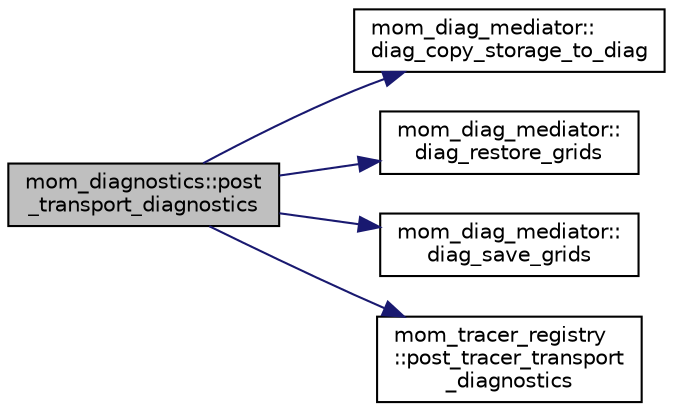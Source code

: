 digraph "mom_diagnostics::post_transport_diagnostics"
{
 // INTERACTIVE_SVG=YES
 // LATEX_PDF_SIZE
  edge [fontname="Helvetica",fontsize="10",labelfontname="Helvetica",labelfontsize="10"];
  node [fontname="Helvetica",fontsize="10",shape=record];
  rankdir="LR";
  Node1 [label="mom_diagnostics::post\l_transport_diagnostics",height=0.2,width=0.4,color="black", fillcolor="grey75", style="filled", fontcolor="black",tooltip="This routine posts diagnostics of the transports, including the subgridscale contributions."];
  Node1 -> Node2 [color="midnightblue",fontsize="10",style="solid",fontname="Helvetica"];
  Node2 [label="mom_diag_mediator::\ldiag_copy_storage_to_diag",height=0.2,width=0.4,color="black", fillcolor="white", style="filled",URL="$namespacemom__diag__mediator.html#acfce430f0605a56afdb438107afc0d47",tooltip="Copy from the stored diagnostic arrays to the main diagnostic grids."];
  Node1 -> Node3 [color="midnightblue",fontsize="10",style="solid",fontname="Helvetica"];
  Node3 [label="mom_diag_mediator::\ldiag_restore_grids",height=0.2,width=0.4,color="black", fillcolor="white", style="filled",URL="$namespacemom__diag__mediator.html#a7a21b53f286a9a214cc6aac4e34eb78b",tooltip="Restore the diagnostic grids from the temporary structure within diag."];
  Node1 -> Node4 [color="midnightblue",fontsize="10",style="solid",fontname="Helvetica"];
  Node4 [label="mom_diag_mediator::\ldiag_save_grids",height=0.2,width=0.4,color="black", fillcolor="white", style="filled",URL="$namespacemom__diag__mediator.html#aba48dd8ac75fdf10eda85f8183c2b39e",tooltip="Save the current diagnostic grids in the temporary structure within diag."];
  Node1 -> Node5 [color="midnightblue",fontsize="10",style="solid",fontname="Helvetica"];
  Node5 [label="mom_tracer_registry\l::post_tracer_transport\l_diagnostics",height=0.2,width=0.4,color="black", fillcolor="white", style="filled",URL="$namespacemom__tracer__registry.html#afac59be6855cac7e3021295ae1e501b4",tooltip="Post the advective and diffusive tendencies."];
}
